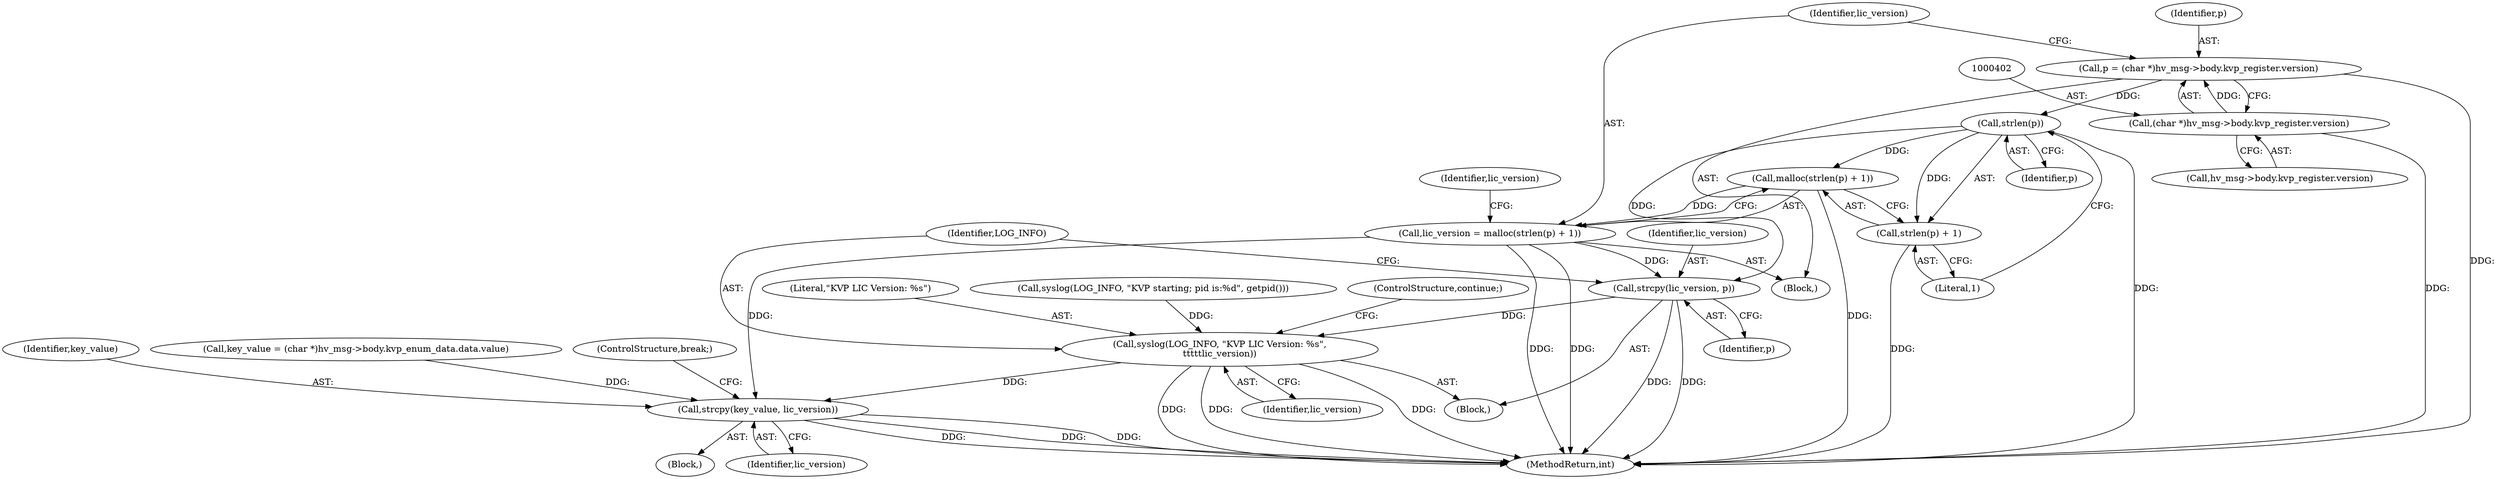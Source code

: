 digraph "0_linux_95a69adab9acfc3981c504737a2b6578e4d846ef@API" {
"1000414" [label="(Call,strlen(p))"];
"1000399" [label="(Call,p = (char *)hv_msg->body.kvp_register.version)"];
"1000401" [label="(Call,(char *)hv_msg->body.kvp_register.version)"];
"1000412" [label="(Call,malloc(strlen(p) + 1))"];
"1000410" [label="(Call,lic_version = malloc(strlen(p) + 1))"];
"1000420" [label="(Call,strcpy(lic_version, p))"];
"1000423" [label="(Call,syslog(LOG_INFO, \"KVP LIC Version: %s\",\n\t\t\t\t\tlic_version))"];
"1000745" [label="(Call,strcpy(key_value, lic_version))"];
"1000413" [label="(Call,strlen(p) + 1)"];
"1000425" [label="(Literal,\"KVP LIC Version: %s\")"];
"1000418" [label="(Identifier,lic_version)"];
"1000400" [label="(Identifier,p)"];
"1000732" [label="(Block,)"];
"1000426" [label="(Identifier,lic_version)"];
"1000419" [label="(Block,)"];
"1000420" [label="(Call,strcpy(lic_version, p))"];
"1000413" [label="(Call,strlen(p) + 1)"];
"1000421" [label="(Identifier,lic_version)"];
"1000747" [label="(Identifier,lic_version)"];
"1000411" [label="(Identifier,lic_version)"];
"1000711" [label="(Call,key_value = (char *)hv_msg->body.kvp_enum_data.data.value)"];
"1000134" [label="(Call,syslog(LOG_INFO, \"KVP starting; pid is:%d\", getpid()))"];
"1000410" [label="(Call,lic_version = malloc(strlen(p) + 1))"];
"1000432" [label="(ControlStructure,continue;)"];
"1000401" [label="(Call,(char *)hv_msg->body.kvp_register.version)"];
"1000416" [label="(Literal,1)"];
"1000403" [label="(Call,hv_msg->body.kvp_register.version)"];
"1000414" [label="(Call,strlen(p))"];
"1000868" [label="(MethodReturn,int)"];
"1000395" [label="(Block,)"];
"1000748" [label="(ControlStructure,break;)"];
"1000412" [label="(Call,malloc(strlen(p) + 1))"];
"1000746" [label="(Identifier,key_value)"];
"1000422" [label="(Identifier,p)"];
"1000415" [label="(Identifier,p)"];
"1000745" [label="(Call,strcpy(key_value, lic_version))"];
"1000399" [label="(Call,p = (char *)hv_msg->body.kvp_register.version)"];
"1000423" [label="(Call,syslog(LOG_INFO, \"KVP LIC Version: %s\",\n\t\t\t\t\tlic_version))"];
"1000424" [label="(Identifier,LOG_INFO)"];
"1000414" -> "1000413"  [label="AST: "];
"1000414" -> "1000415"  [label="CFG: "];
"1000415" -> "1000414"  [label="AST: "];
"1000416" -> "1000414"  [label="CFG: "];
"1000414" -> "1000868"  [label="DDG: "];
"1000414" -> "1000412"  [label="DDG: "];
"1000414" -> "1000413"  [label="DDG: "];
"1000399" -> "1000414"  [label="DDG: "];
"1000414" -> "1000420"  [label="DDG: "];
"1000399" -> "1000395"  [label="AST: "];
"1000399" -> "1000401"  [label="CFG: "];
"1000400" -> "1000399"  [label="AST: "];
"1000401" -> "1000399"  [label="AST: "];
"1000411" -> "1000399"  [label="CFG: "];
"1000399" -> "1000868"  [label="DDG: "];
"1000401" -> "1000399"  [label="DDG: "];
"1000401" -> "1000403"  [label="CFG: "];
"1000402" -> "1000401"  [label="AST: "];
"1000403" -> "1000401"  [label="AST: "];
"1000401" -> "1000868"  [label="DDG: "];
"1000412" -> "1000410"  [label="AST: "];
"1000412" -> "1000413"  [label="CFG: "];
"1000413" -> "1000412"  [label="AST: "];
"1000410" -> "1000412"  [label="CFG: "];
"1000412" -> "1000868"  [label="DDG: "];
"1000412" -> "1000410"  [label="DDG: "];
"1000410" -> "1000395"  [label="AST: "];
"1000411" -> "1000410"  [label="AST: "];
"1000418" -> "1000410"  [label="CFG: "];
"1000410" -> "1000868"  [label="DDG: "];
"1000410" -> "1000868"  [label="DDG: "];
"1000410" -> "1000420"  [label="DDG: "];
"1000410" -> "1000745"  [label="DDG: "];
"1000420" -> "1000419"  [label="AST: "];
"1000420" -> "1000422"  [label="CFG: "];
"1000421" -> "1000420"  [label="AST: "];
"1000422" -> "1000420"  [label="AST: "];
"1000424" -> "1000420"  [label="CFG: "];
"1000420" -> "1000868"  [label="DDG: "];
"1000420" -> "1000868"  [label="DDG: "];
"1000420" -> "1000423"  [label="DDG: "];
"1000423" -> "1000419"  [label="AST: "];
"1000423" -> "1000426"  [label="CFG: "];
"1000424" -> "1000423"  [label="AST: "];
"1000425" -> "1000423"  [label="AST: "];
"1000426" -> "1000423"  [label="AST: "];
"1000432" -> "1000423"  [label="CFG: "];
"1000423" -> "1000868"  [label="DDG: "];
"1000423" -> "1000868"  [label="DDG: "];
"1000423" -> "1000868"  [label="DDG: "];
"1000134" -> "1000423"  [label="DDG: "];
"1000423" -> "1000745"  [label="DDG: "];
"1000745" -> "1000732"  [label="AST: "];
"1000745" -> "1000747"  [label="CFG: "];
"1000746" -> "1000745"  [label="AST: "];
"1000747" -> "1000745"  [label="AST: "];
"1000748" -> "1000745"  [label="CFG: "];
"1000745" -> "1000868"  [label="DDG: "];
"1000745" -> "1000868"  [label="DDG: "];
"1000745" -> "1000868"  [label="DDG: "];
"1000711" -> "1000745"  [label="DDG: "];
"1000413" -> "1000416"  [label="CFG: "];
"1000416" -> "1000413"  [label="AST: "];
"1000413" -> "1000868"  [label="DDG: "];
}
